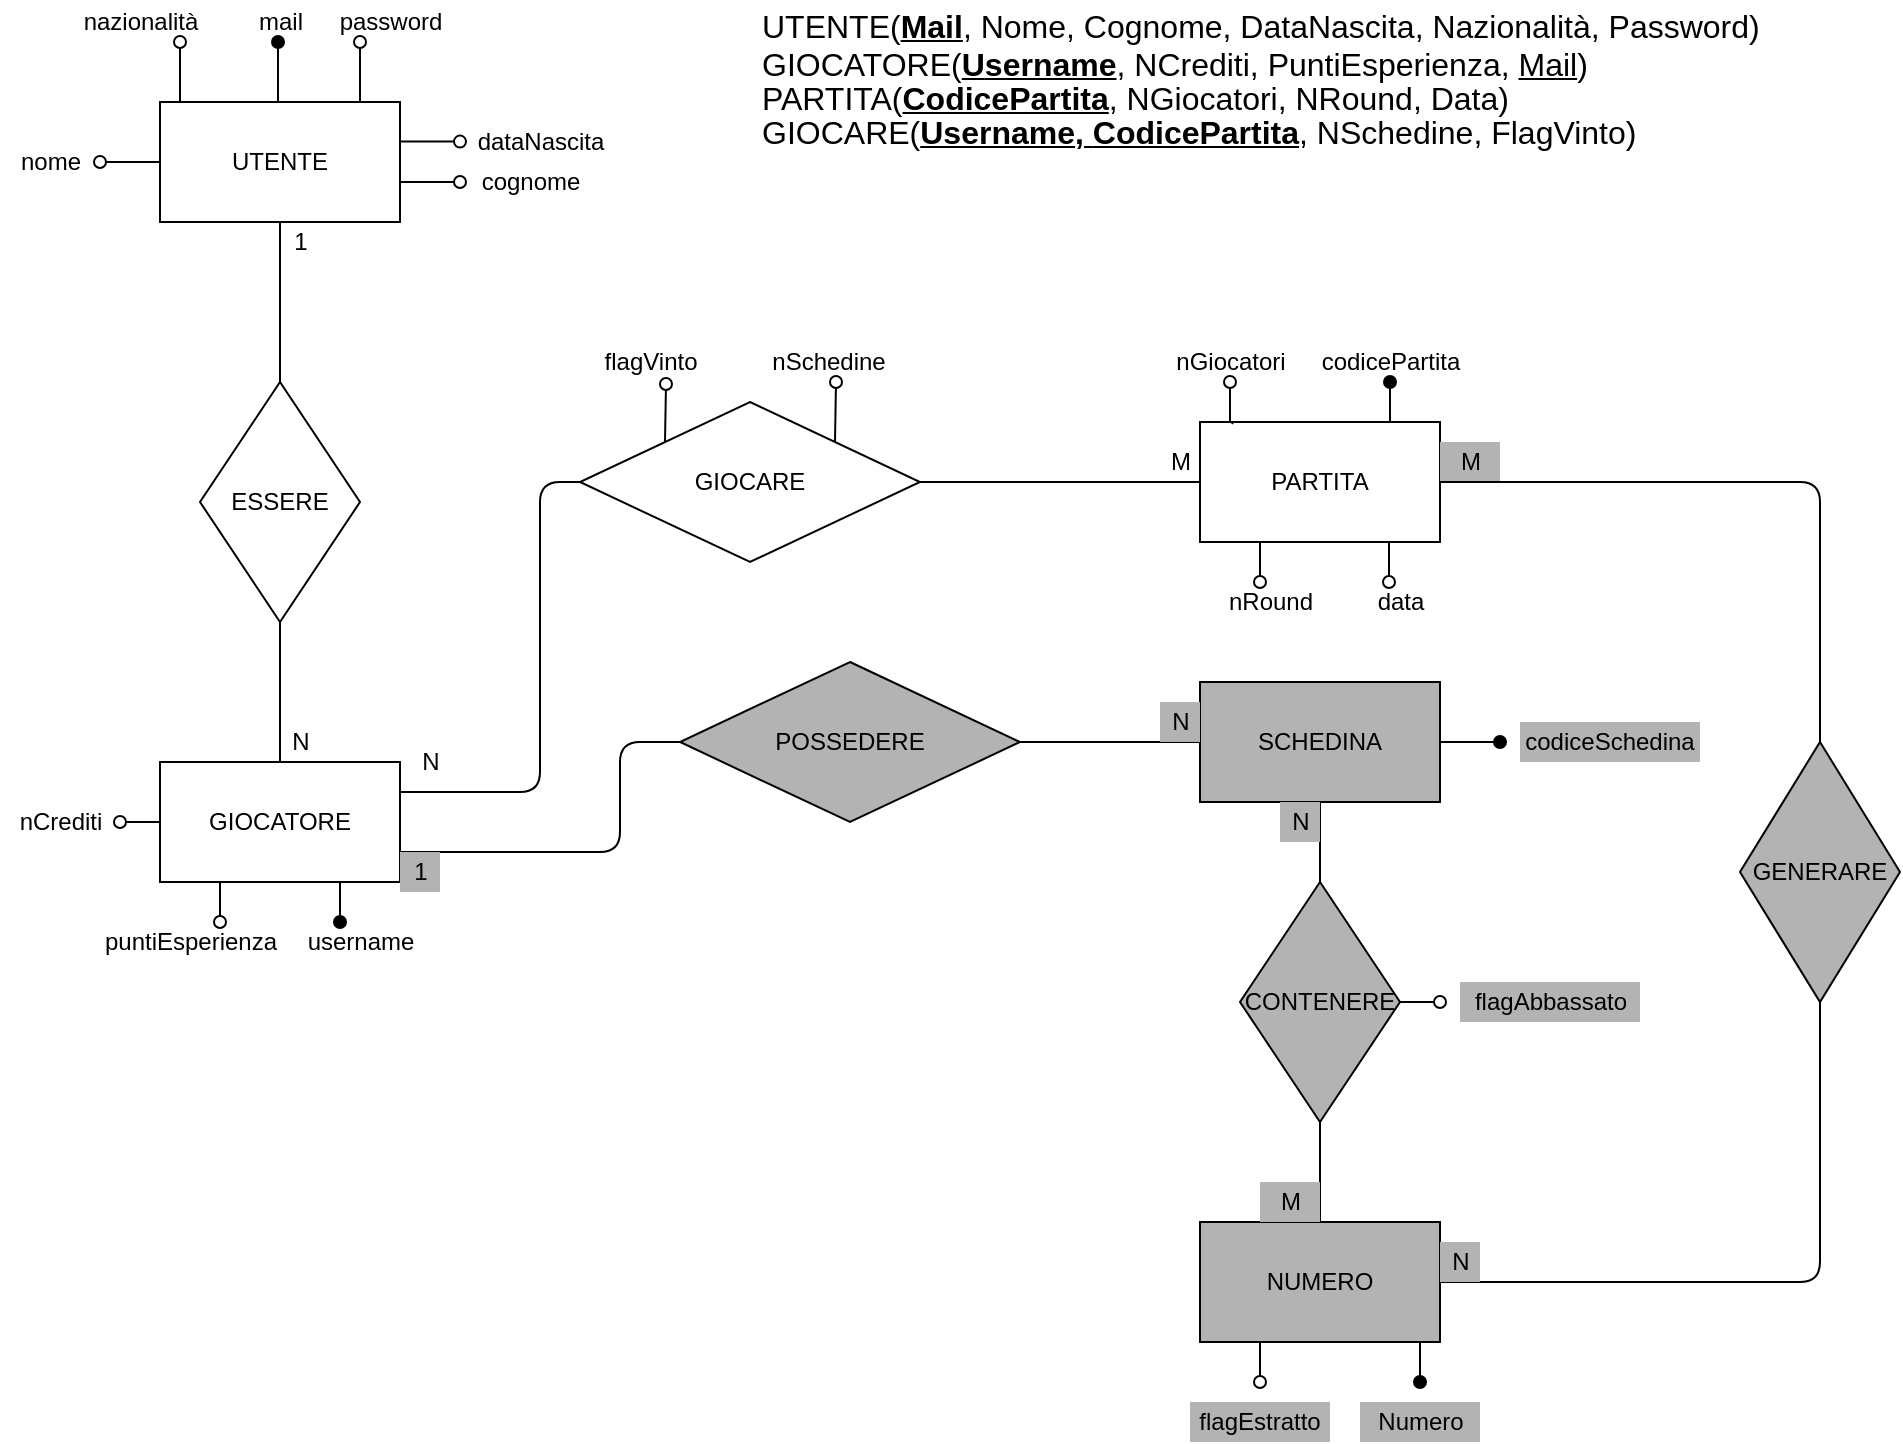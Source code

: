 <mxfile version="14.5.1" type="device"><diagram id="YhQTPaxm2v9blhF6kY-Z" name="Page-1"><mxGraphModel dx="868" dy="504" grid="1" gridSize="10" guides="1" tooltips="1" connect="1" arrows="1" fold="1" page="1" pageScale="1" pageWidth="827" pageHeight="1169" math="0" shadow="0"><root><mxCell id="0"/><mxCell id="1" parent="0"/><mxCell id="OMEKQB_H6W8WvMoo4OvK-1" value="UTENTE" style="rounded=0;whiteSpace=wrap;html=1;" parent="1" vertex="1"><mxGeometry x="80" y="100" width="120" height="60" as="geometry"/></mxCell><mxCell id="OMEKQB_H6W8WvMoo4OvK-3" value="" style="endArrow=oval;html=1;endFill=0;" parent="1" edge="1"><mxGeometry width="50" height="50" relative="1" as="geometry"><mxPoint x="90" y="100" as="sourcePoint"/><mxPoint x="90" y="70" as="targetPoint"/></mxGeometry></mxCell><mxCell id="OMEKQB_H6W8WvMoo4OvK-4" value="nome" style="text;html=1;align=center;verticalAlign=middle;resizable=0;points=[];autosize=1;" parent="1" vertex="1"><mxGeometry y="120" width="50" height="20" as="geometry"/></mxCell><mxCell id="OMEKQB_H6W8WvMoo4OvK-5" value="cognome" style="text;html=1;align=center;verticalAlign=middle;resizable=0;points=[];autosize=1;" parent="1" vertex="1"><mxGeometry x="235" y="130" width="60" height="20" as="geometry"/></mxCell><mxCell id="OMEKQB_H6W8WvMoo4OvK-6" value="mail" style="text;html=1;align=center;verticalAlign=middle;resizable=0;points=[];autosize=1;" parent="1" vertex="1"><mxGeometry x="120" y="50" width="40" height="20" as="geometry"/></mxCell><mxCell id="OMEKQB_H6W8WvMoo4OvK-7" value="password" style="text;html=1;align=center;verticalAlign=middle;resizable=0;points=[];autosize=1;" parent="1" vertex="1"><mxGeometry x="160" y="50" width="70" height="20" as="geometry"/></mxCell><mxCell id="OMEKQB_H6W8WvMoo4OvK-8" value="" style="endArrow=oval;html=1;endFill=0;exitX=1;exitY=0.33;exitDx=0;exitDy=0;exitPerimeter=0;" parent="1" source="OMEKQB_H6W8WvMoo4OvK-1" edge="1"><mxGeometry width="50" height="50" relative="1" as="geometry"><mxPoint x="210" y="119.8" as="sourcePoint"/><mxPoint x="230" y="119.8" as="targetPoint"/></mxGeometry></mxCell><mxCell id="OMEKQB_H6W8WvMoo4OvK-9" value="" style="endArrow=oval;html=1;endFill=1;" parent="1" edge="1"><mxGeometry width="50" height="50" relative="1" as="geometry"><mxPoint x="139" y="100" as="sourcePoint"/><mxPoint x="139" y="70" as="targetPoint"/></mxGeometry></mxCell><mxCell id="OMEKQB_H6W8WvMoo4OvK-10" value="" style="endArrow=oval;html=1;endFill=0;" parent="1" edge="1"><mxGeometry width="50" height="50" relative="1" as="geometry"><mxPoint x="180" y="100" as="sourcePoint"/><mxPoint x="180" y="70" as="targetPoint"/></mxGeometry></mxCell><mxCell id="OMEKQB_H6W8WvMoo4OvK-42" style="edgeStyle=orthogonalEdgeStyle;rounded=0;orthogonalLoop=1;jettySize=auto;html=1;startArrow=oval;startFill=0;endArrow=none;endFill=0;" parent="1" edge="1"><mxGeometry relative="1" as="geometry"><Array as="points"><mxPoint x="80" y="130"/></Array><mxPoint x="50" y="130" as="sourcePoint"/><mxPoint x="70" y="130" as="targetPoint"/></mxGeometry></mxCell><mxCell id="OMEKQB_H6W8WvMoo4OvK-11" value="dataNascita" style="text;html=1;align=center;verticalAlign=middle;resizable=0;points=[];autosize=1;" parent="1" vertex="1"><mxGeometry x="230" y="110" width="80" height="20" as="geometry"/></mxCell><mxCell id="OMEKQB_H6W8WvMoo4OvK-17" value="puntiEsperienza" style="text;html=1;align=center;verticalAlign=middle;resizable=0;points=[];autosize=1;" parent="1" vertex="1"><mxGeometry x="45" y="510" width="100" height="20" as="geometry"/></mxCell><mxCell id="OMEKQB_H6W8WvMoo4OvK-27" value="GIOCATORE" style="rounded=0;whiteSpace=wrap;html=1;" parent="1" vertex="1"><mxGeometry x="80" y="430" width="120" height="60" as="geometry"/></mxCell><mxCell id="OMEKQB_H6W8WvMoo4OvK-28" value="ESSERE" style="rhombus;whiteSpace=wrap;html=1;" parent="1" vertex="1"><mxGeometry x="100" y="240" width="80" height="120" as="geometry"/></mxCell><mxCell id="OMEKQB_H6W8WvMoo4OvK-32" value="" style="endArrow=none;html=1;entryX=0.5;entryY=1;entryDx=0;entryDy=0;exitX=0.5;exitY=0;exitDx=0;exitDy=0;" parent="1" source="OMEKQB_H6W8WvMoo4OvK-28" target="OMEKQB_H6W8WvMoo4OvK-1" edge="1"><mxGeometry width="50" height="50" relative="1" as="geometry"><mxPoint x="120" y="230" as="sourcePoint"/><mxPoint x="170" y="180" as="targetPoint"/></mxGeometry></mxCell><mxCell id="OMEKQB_H6W8WvMoo4OvK-33" value="" style="endArrow=none;html=1;entryX=0.5;entryY=1;entryDx=0;entryDy=0;exitX=0.5;exitY=0;exitDx=0;exitDy=0;" parent="1" source="OMEKQB_H6W8WvMoo4OvK-27" target="OMEKQB_H6W8WvMoo4OvK-28" edge="1"><mxGeometry width="50" height="50" relative="1" as="geometry"><mxPoint x="100" y="430" as="sourcePoint"/><mxPoint x="150" y="380" as="targetPoint"/></mxGeometry></mxCell><mxCell id="OMEKQB_H6W8WvMoo4OvK-37" value="PARTITA" style="rounded=0;whiteSpace=wrap;html=1;" parent="1" vertex="1"><mxGeometry x="600" y="260" width="120" height="60" as="geometry"/></mxCell><mxCell id="OMEKQB_H6W8WvMoo4OvK-40" style="edgeStyle=orthogonalEdgeStyle;rounded=0;orthogonalLoop=1;jettySize=auto;html=1;startArrow=oval;startFill=0;endArrow=none;endFill=0;" parent="1" source="OMEKQB_H6W8WvMoo4OvK-39" edge="1"><mxGeometry relative="1" as="geometry"><mxPoint x="616" y="261" as="targetPoint"/></mxGeometry></mxCell><mxCell id="OMEKQB_H6W8WvMoo4OvK-39" value="nGiocatori" style="text;html=1;align=center;verticalAlign=middle;resizable=0;points=[];autosize=1;" parent="1" vertex="1"><mxGeometry x="580" y="220" width="70" height="20" as="geometry"/></mxCell><mxCell id="OMEKQB_H6W8WvMoo4OvK-43" style="edgeStyle=orthogonalEdgeStyle;rounded=0;orthogonalLoop=1;jettySize=auto;html=1;startArrow=oval;startFill=1;endArrow=none;endFill=0;entryX=0.79;entryY=0.004;entryDx=0;entryDy=0;entryPerimeter=0;" parent="1" source="OMEKQB_H6W8WvMoo4OvK-41" target="OMEKQB_H6W8WvMoo4OvK-37" edge="1"><mxGeometry relative="1" as="geometry"><mxPoint x="700" y="262" as="targetPoint"/></mxGeometry></mxCell><mxCell id="OMEKQB_H6W8WvMoo4OvK-41" value="codicePartita" style="text;html=1;align=center;verticalAlign=middle;resizable=0;points=[];autosize=1;" parent="1" vertex="1"><mxGeometry x="650" y="220" width="90" height="20" as="geometry"/></mxCell><mxCell id="OMEKQB_H6W8WvMoo4OvK-44" value="GIOCARE" style="rhombus;whiteSpace=wrap;html=1;" parent="1" vertex="1"><mxGeometry x="290" y="250" width="170" height="80" as="geometry"/></mxCell><mxCell id="OMEKQB_H6W8WvMoo4OvK-46" value="" style="endArrow=none;html=1;entryX=0;entryY=0.5;entryDx=0;entryDy=0;exitX=1;exitY=0.5;exitDx=0;exitDy=0;" parent="1" source="OMEKQB_H6W8WvMoo4OvK-44" target="OMEKQB_H6W8WvMoo4OvK-37" edge="1"><mxGeometry width="50" height="50" relative="1" as="geometry"><mxPoint x="510" y="290" as="sourcePoint"/><mxPoint x="550" y="260" as="targetPoint"/><Array as="points"><mxPoint x="520" y="290"/></Array></mxGeometry></mxCell><mxCell id="OMEKQB_H6W8WvMoo4OvK-47" value="" style="endArrow=none;html=1;entryX=0;entryY=0.5;entryDx=0;entryDy=0;exitX=1;exitY=0.25;exitDx=0;exitDy=0;" parent="1" source="OMEKQB_H6W8WvMoo4OvK-27" target="OMEKQB_H6W8WvMoo4OvK-44" edge="1"><mxGeometry width="50" height="50" relative="1" as="geometry"><mxPoint x="250" y="480" as="sourcePoint"/><mxPoint x="300" y="430" as="targetPoint"/><Array as="points"><mxPoint x="270" y="445"/><mxPoint x="270" y="290"/></Array></mxGeometry></mxCell><mxCell id="OMEKQB_H6W8WvMoo4OvK-48" value="SCHEDINA" style="rounded=0;whiteSpace=wrap;html=1;fillColor=#B3B3B3;" parent="1" vertex="1"><mxGeometry x="600" y="390" width="120" height="60" as="geometry"/></mxCell><mxCell id="OMEKQB_H6W8WvMoo4OvK-49" value="POSSEDERE" style="rhombus;whiteSpace=wrap;html=1;fillColor=#B3B3B3;" parent="1" vertex="1"><mxGeometry x="340" y="380" width="170" height="80" as="geometry"/></mxCell><mxCell id="OMEKQB_H6W8WvMoo4OvK-50" value="" style="endArrow=none;html=1;entryX=0;entryY=0.5;entryDx=0;entryDy=0;exitX=1;exitY=0.5;exitDx=0;exitDy=0;" parent="1" source="OMEKQB_H6W8WvMoo4OvK-49" target="OMEKQB_H6W8WvMoo4OvK-48" edge="1"><mxGeometry width="50" height="50" relative="1" as="geometry"><mxPoint x="520" y="520" as="sourcePoint"/><mxPoint x="570" y="470" as="targetPoint"/></mxGeometry></mxCell><mxCell id="OMEKQB_H6W8WvMoo4OvK-51" value="" style="endArrow=none;html=1;entryX=0;entryY=0.5;entryDx=0;entryDy=0;exitX=1;exitY=0.75;exitDx=0;exitDy=0;" parent="1" source="OMEKQB_H6W8WvMoo4OvK-27" target="OMEKQB_H6W8WvMoo4OvK-49" edge="1"><mxGeometry width="50" height="50" relative="1" as="geometry"><mxPoint x="270" y="510" as="sourcePoint"/><mxPoint x="320" y="460" as="targetPoint"/><Array as="points"><mxPoint x="310" y="475"/><mxPoint x="310" y="420"/></Array></mxGeometry></mxCell><mxCell id="OMEKQB_H6W8WvMoo4OvK-52" value="codiceSchedina" style="text;html=1;strokeColor=none;fillColor=#B3B3B3;align=center;verticalAlign=middle;whiteSpace=wrap;rounded=0;" parent="1" vertex="1"><mxGeometry x="760" y="410" width="90" height="20" as="geometry"/></mxCell><mxCell id="OMEKQB_H6W8WvMoo4OvK-53" value="" style="endArrow=oval;html=1;endFill=1;exitX=1;exitY=0.5;exitDx=0;exitDy=0;" parent="1" source="OMEKQB_H6W8WvMoo4OvK-48" edge="1"><mxGeometry width="50" height="50" relative="1" as="geometry"><mxPoint x="720" y="450" as="sourcePoint"/><mxPoint x="750" y="420" as="targetPoint"/></mxGeometry></mxCell><mxCell id="OMEKQB_H6W8WvMoo4OvK-55" value="NUMERO" style="rounded=0;whiteSpace=wrap;html=1;fillColor=#B3B3B3;" parent="1" vertex="1"><mxGeometry x="600" y="660" width="120" height="60" as="geometry"/></mxCell><mxCell id="OMEKQB_H6W8WvMoo4OvK-56" value="CONTENERE" style="rhombus;whiteSpace=wrap;html=1;fillColor=#B3B3B3;" parent="1" vertex="1"><mxGeometry x="620" y="490" width="80" height="120" as="geometry"/></mxCell><mxCell id="OMEKQB_H6W8WvMoo4OvK-57" value="" style="endArrow=none;html=1;entryX=0.5;entryY=1;entryDx=0;entryDy=0;exitX=0.5;exitY=0;exitDx=0;exitDy=0;" parent="1" source="OMEKQB_H6W8WvMoo4OvK-56" target="OMEKQB_H6W8WvMoo4OvK-48" edge="1"><mxGeometry width="50" height="50" relative="1" as="geometry"><mxPoint x="540" y="550" as="sourcePoint"/><mxPoint x="590" y="500" as="targetPoint"/></mxGeometry></mxCell><mxCell id="OMEKQB_H6W8WvMoo4OvK-58" value="" style="endArrow=none;html=1;entryX=0.5;entryY=1;entryDx=0;entryDy=0;exitX=0.5;exitY=0;exitDx=0;exitDy=0;" parent="1" source="OMEKQB_H6W8WvMoo4OvK-55" target="OMEKQB_H6W8WvMoo4OvK-56" edge="1"><mxGeometry width="50" height="50" relative="1" as="geometry"><mxPoint x="580" y="670" as="sourcePoint"/><mxPoint x="630" y="620" as="targetPoint"/></mxGeometry></mxCell><mxCell id="OMEKQB_H6W8WvMoo4OvK-62" style="edgeStyle=orthogonalEdgeStyle;rounded=0;orthogonalLoop=1;jettySize=auto;html=1;entryX=1;entryY=0.5;entryDx=0;entryDy=0;startArrow=oval;startFill=0;endArrow=none;endFill=0;" parent="1" target="OMEKQB_H6W8WvMoo4OvK-56" edge="1"><mxGeometry relative="1" as="geometry"><Array as="points"><mxPoint x="720" y="550"/></Array><mxPoint x="720" y="550" as="sourcePoint"/></mxGeometry></mxCell><mxCell id="OMEKQB_H6W8WvMoo4OvK-61" value="flagAbbassato" style="text;html=1;align=center;verticalAlign=middle;resizable=0;points=[];autosize=1;fillColor=#B3B3B3;" parent="1" vertex="1"><mxGeometry x="730" y="540" width="90" height="20" as="geometry"/></mxCell><mxCell id="OMEKQB_H6W8WvMoo4OvK-63" value="N" style="text;html=1;align=center;verticalAlign=middle;resizable=0;points=[];autosize=1;fillColor=#B3B3B3;" parent="1" vertex="1"><mxGeometry x="640" y="450" width="20" height="20" as="geometry"/></mxCell><mxCell id="OMEKQB_H6W8WvMoo4OvK-64" value="M" style="text;html=1;align=center;verticalAlign=middle;resizable=0;points=[];autosize=1;fillColor=#B3B3B3;" parent="1" vertex="1"><mxGeometry x="630" y="640" width="30" height="20" as="geometry"/></mxCell><mxCell id="OMEKQB_H6W8WvMoo4OvK-84" value="" style="edgeStyle=orthogonalEdgeStyle;rounded=0;orthogonalLoop=1;jettySize=auto;html=1;startArrow=oval;startFill=0;endArrow=none;endFill=0;" parent="1" edge="1"><mxGeometry relative="1" as="geometry"><mxPoint x="294" y="690" as="targetPoint"/></mxGeometry></mxCell><mxCell id="OMEKQB_H6W8WvMoo4OvK-71" style="edgeStyle=orthogonalEdgeStyle;rounded=0;orthogonalLoop=1;jettySize=auto;html=1;startArrow=oval;startFill=0;endArrow=none;endFill=0;entryX=0.25;entryY=1;entryDx=0;entryDy=0;" parent="1" target="OMEKQB_H6W8WvMoo4OvK-55" edge="1"><mxGeometry relative="1" as="geometry"><mxPoint x="630" y="740" as="sourcePoint"/></mxGeometry></mxCell><mxCell id="OMEKQB_H6W8WvMoo4OvK-70" value="flagEstratto" style="text;html=1;strokeColor=none;fillColor=#B3B3B3;align=center;verticalAlign=middle;whiteSpace=wrap;rounded=0;" parent="1" vertex="1"><mxGeometry x="595" y="750" width="70" height="20" as="geometry"/></mxCell><mxCell id="OMEKQB_H6W8WvMoo4OvK-78" value="Numero" style="text;html=1;align=center;verticalAlign=middle;resizable=0;points=[];autosize=1;fillColor=#B3B3B3;" parent="1" vertex="1"><mxGeometry x="680" y="750" width="60" height="20" as="geometry"/></mxCell><mxCell id="OMEKQB_H6W8WvMoo4OvK-79" value="" style="endArrow=oval;html=1;endFill=1;exitX=0.25;exitY=1;exitDx=0;exitDy=0;entryX=0.5;entryY=0;entryDx=0;entryDy=0;" parent="1" edge="1"><mxGeometry width="50" height="50" relative="1" as="geometry"><mxPoint x="710" y="720" as="sourcePoint"/><mxPoint x="710" y="740" as="targetPoint"/></mxGeometry></mxCell><mxCell id="OMEKQB_H6W8WvMoo4OvK-91" value="GENERARE" style="rhombus;whiteSpace=wrap;html=1;fillColor=#B3B3B3;" parent="1" vertex="1"><mxGeometry x="870" y="420" width="80" height="130" as="geometry"/></mxCell><mxCell id="OMEKQB_H6W8WvMoo4OvK-93" value="" style="endArrow=none;html=1;entryX=0.5;entryY=1;entryDx=0;entryDy=0;exitX=1;exitY=0.5;exitDx=0;exitDy=0;" parent="1" source="OMEKQB_H6W8WvMoo4OvK-55" target="OMEKQB_H6W8WvMoo4OvK-91" edge="1"><mxGeometry width="50" height="50" relative="1" as="geometry"><mxPoint x="1040" y="710" as="sourcePoint"/><mxPoint x="830.0" y="310" as="targetPoint"/><Array as="points"><mxPoint x="910" y="690"/></Array></mxGeometry></mxCell><mxCell id="OMEKQB_H6W8WvMoo4OvK-95" value="N" style="text;html=1;align=center;verticalAlign=middle;resizable=0;points=[];autosize=1;fillColor=#B3B3B3;" parent="1" vertex="1"><mxGeometry x="720" y="670" width="20" height="20" as="geometry"/></mxCell><mxCell id="OMEKQB_H6W8WvMoo4OvK-97" value="M" style="text;html=1;align=center;verticalAlign=middle;resizable=0;points=[];autosize=1;fillColor=#B3B3B3;" parent="1" vertex="1"><mxGeometry x="720" y="270" width="30" height="20" as="geometry"/></mxCell><mxCell id="OMEKQB_H6W8WvMoo4OvK-98" value="nRound" style="text;html=1;align=center;verticalAlign=middle;resizable=0;points=[];autosize=1;" parent="1" vertex="1"><mxGeometry x="605" y="340" width="60" height="20" as="geometry"/></mxCell><mxCell id="OMEKQB_H6W8WvMoo4OvK-101" value="username" style="text;html=1;align=center;verticalAlign=middle;resizable=0;points=[];autosize=1;" parent="1" vertex="1"><mxGeometry x="145" y="510" width="70" height="20" as="geometry"/></mxCell><mxCell id="OMEKQB_H6W8WvMoo4OvK-103" value="nazionalità" style="text;html=1;align=center;verticalAlign=middle;resizable=0;points=[];autosize=1;" parent="1" vertex="1"><mxGeometry x="35" y="50" width="70" height="20" as="geometry"/></mxCell><mxCell id="OMEKQB_H6W8WvMoo4OvK-105" value="1" style="text;html=1;align=center;verticalAlign=middle;resizable=0;points=[];autosize=1;fillColor=#B3B3B3;" parent="1" vertex="1"><mxGeometry x="200" y="475" width="20" height="20" as="geometry"/></mxCell><mxCell id="OMEKQB_H6W8WvMoo4OvK-106" value="N" style="text;html=1;align=center;verticalAlign=middle;resizable=0;points=[];autosize=1;fillColor=#B3B3B3;" parent="1" vertex="1"><mxGeometry x="580" y="400" width="20" height="20" as="geometry"/></mxCell><mxCell id="OMEKQB_H6W8WvMoo4OvK-107" value="N" style="text;html=1;align=center;verticalAlign=middle;resizable=0;points=[];autosize=1;" parent="1" vertex="1"><mxGeometry x="205" y="420" width="20" height="20" as="geometry"/></mxCell><mxCell id="OMEKQB_H6W8WvMoo4OvK-108" value="M" style="text;html=1;align=center;verticalAlign=middle;resizable=0;points=[];autosize=1;" parent="1" vertex="1"><mxGeometry x="575" y="270" width="30" height="20" as="geometry"/></mxCell><mxCell id="OMEKQB_H6W8WvMoo4OvK-109" value="nSchedine" style="text;html=1;align=center;verticalAlign=middle;resizable=0;points=[];autosize=1;" parent="1" vertex="1"><mxGeometry x="379" y="220" width="70" height="20" as="geometry"/></mxCell><mxCell id="QB0B2jWpJBS39hhj6BKQ-2" value="" style="endArrow=oval;html=1;endFill=0;" parent="1" edge="1"><mxGeometry width="50" height="50" relative="1" as="geometry"><mxPoint x="200" y="140" as="sourcePoint"/><mxPoint x="230" y="140" as="targetPoint"/></mxGeometry></mxCell><mxCell id="QB0B2jWpJBS39hhj6BKQ-5" value="1" style="text;html=1;align=center;verticalAlign=middle;resizable=0;points=[];autosize=1;" parent="1" vertex="1"><mxGeometry x="140" y="160" width="20" height="20" as="geometry"/></mxCell><mxCell id="QB0B2jWpJBS39hhj6BKQ-6" value="N" style="text;html=1;align=center;verticalAlign=middle;resizable=0;points=[];autosize=1;" parent="1" vertex="1"><mxGeometry x="140" y="410" width="20" height="20" as="geometry"/></mxCell><mxCell id="QB0B2jWpJBS39hhj6BKQ-10" value="nCrediti" style="text;html=1;align=center;verticalAlign=middle;resizable=0;points=[];autosize=1;" parent="1" vertex="1"><mxGeometry y="450" width="60" height="20" as="geometry"/></mxCell><mxCell id="QB0B2jWpJBS39hhj6BKQ-12" style="edgeStyle=orthogonalEdgeStyle;rounded=0;orthogonalLoop=1;jettySize=auto;html=1;startArrow=oval;startFill=1;endArrow=none;endFill=0;entryX=0.75;entryY=1;entryDx=0;entryDy=0;" parent="1" target="OMEKQB_H6W8WvMoo4OvK-27" edge="1"><mxGeometry relative="1" as="geometry"><mxPoint x="170" y="510" as="sourcePoint"/><mxPoint x="110" y="430" as="targetPoint"/></mxGeometry></mxCell><mxCell id="QB0B2jWpJBS39hhj6BKQ-13" style="edgeStyle=orthogonalEdgeStyle;rounded=0;orthogonalLoop=1;jettySize=auto;html=1;startArrow=oval;startFill=0;endArrow=none;endFill=0;entryX=0.25;entryY=1;entryDx=0;entryDy=0;" parent="1" target="OMEKQB_H6W8WvMoo4OvK-37" edge="1"><mxGeometry relative="1" as="geometry"><mxPoint x="721" y="371" as="targetPoint"/><mxPoint x="630" y="340" as="sourcePoint"/></mxGeometry></mxCell><mxCell id="QB0B2jWpJBS39hhj6BKQ-15" value="" style="endArrow=none;html=1;exitX=1;exitY=0.5;exitDx=0;exitDy=0;entryX=0.5;entryY=0;entryDx=0;entryDy=0;" parent="1" source="OMEKQB_H6W8WvMoo4OvK-37" target="OMEKQB_H6W8WvMoo4OvK-91" edge="1"><mxGeometry width="50" height="50" relative="1" as="geometry"><mxPoint x="820" y="500" as="sourcePoint"/><mxPoint x="870" y="450" as="targetPoint"/><Array as="points"><mxPoint x="910" y="290"/></Array></mxGeometry></mxCell><mxCell id="yuaxNLlWsj_H6J84ENea-1" value="" style="endArrow=oval;html=1;endFill=0;exitX=0.25;exitY=1;exitDx=0;exitDy=0;" parent="1" source="OMEKQB_H6W8WvMoo4OvK-27" edge="1"><mxGeometry width="50" height="50" relative="1" as="geometry"><mxPoint x="100" y="530" as="sourcePoint"/><mxPoint x="110" y="510" as="targetPoint"/></mxGeometry></mxCell><mxCell id="yuaxNLlWsj_H6J84ENea-2" value="" style="endArrow=none;html=1;startArrow=oval;startFill=0;entryX=1;entryY=0;entryDx=0;entryDy=0;" parent="1" target="OMEKQB_H6W8WvMoo4OvK-44" edge="1"><mxGeometry width="50" height="50" relative="1" as="geometry"><mxPoint x="418" y="240" as="sourcePoint"/><mxPoint x="418" y="240" as="targetPoint"/></mxGeometry></mxCell><mxCell id="yuaxNLlWsj_H6J84ENea-3" value="" style="endArrow=none;html=1;startArrow=oval;startFill=0;entryX=0;entryY=0.5;entryDx=0;entryDy=0;exitX=1;exitY=0.5;exitDx=0;exitDy=0;exitPerimeter=0;" parent="1" source="QB0B2jWpJBS39hhj6BKQ-10" target="OMEKQB_H6W8WvMoo4OvK-27" edge="1"><mxGeometry width="50" height="50" relative="1" as="geometry"><mxPoint x="130" y="460" as="sourcePoint"/><mxPoint x="180" y="410" as="targetPoint"/></mxGeometry></mxCell><mxCell id="yuaxNLlWsj_H6J84ENea-11" value="&lt;p style=&quot;margin-bottom: 0cm ; line-height: 1px ; background: transparent&quot;&gt;&lt;font size=&quot;3&quot;&gt;UTENTE(&lt;/font&gt;&lt;u style=&quot;font-size: medium&quot;&gt;&lt;b&gt;Mail&lt;/b&gt;&lt;/u&gt;&lt;font size=&quot;3&quot;&gt;, Nome, Cognome, DataNascita, Nazionalità, Password&lt;/font&gt;&lt;font size=&quot;3&quot;&gt;)&lt;/font&gt;&lt;/p&gt;&lt;p style=&quot;margin-bottom: 0cm ; line-height: 1px ; background: transparent ; font-size: medium&quot;&gt;GIOCATORE(&lt;u&gt;&lt;b&gt;U&lt;/b&gt;&lt;/u&gt;&lt;u&gt;&lt;b&gt;sername&lt;/b&gt;&lt;/u&gt;, NCrediti, PuntiEsperienza, &lt;u&gt;Mail&lt;/u&gt;)&lt;/p&gt;&lt;p style=&quot;margin-bottom: 0cm ; line-height: 1px ; background: transparent ; font-size: medium&quot;&gt;PARTITA(&lt;u&gt;&lt;b&gt;CodicePartita&lt;/b&gt;&lt;/u&gt;, NGiocatori, NRound, Data)&lt;/p&gt;&lt;p style=&quot;margin-bottom: 0cm ; line-height: 1px ; background: transparent ; font-size: medium&quot;&gt;GIOCARE(&lt;u&gt;&lt;b&gt;Username&lt;/b&gt;&lt;/u&gt;&lt;u&gt;&lt;b&gt;, &lt;/b&gt;&lt;/u&gt;&lt;u&gt;&lt;b&gt;CodicePartita&lt;/b&gt;&lt;/u&gt;, NSchedine, FlagVinto)&lt;/p&gt;" style="text;html=1;align=left;verticalAlign=middle;resizable=0;points=[];autosize=1;" parent="1" vertex="1"><mxGeometry x="379" y="50" width="510" height="70" as="geometry"/></mxCell><mxCell id="-TnzpkklFbZ9NE8llNJC-1" value="flagVinto" style="text;html=1;align=center;verticalAlign=middle;resizable=0;points=[];autosize=1;" parent="1" vertex="1"><mxGeometry x="295" y="220" width="60" height="20" as="geometry"/></mxCell><mxCell id="-TnzpkklFbZ9NE8llNJC-2" value="" style="endArrow=none;html=1;startArrow=oval;startFill=0;entryX=0;entryY=0;entryDx=0;entryDy=0;" parent="1" target="OMEKQB_H6W8WvMoo4OvK-44" edge="1"><mxGeometry width="50" height="50" relative="1" as="geometry"><mxPoint x="333" y="241" as="sourcePoint"/><mxPoint x="330" y="270" as="targetPoint"/></mxGeometry></mxCell><mxCell id="-TnzpkklFbZ9NE8llNJC-3" value="data" style="text;html=1;align=center;verticalAlign=middle;resizable=0;points=[];autosize=1;" parent="1" vertex="1"><mxGeometry x="680" y="340" width="40" height="20" as="geometry"/></mxCell><mxCell id="-TnzpkklFbZ9NE8llNJC-4" style="edgeStyle=orthogonalEdgeStyle;rounded=0;orthogonalLoop=1;jettySize=auto;html=1;startArrow=oval;startFill=0;endArrow=none;endFill=0;entryX=0.25;entryY=1;entryDx=0;entryDy=0;" parent="1" edge="1"><mxGeometry relative="1" as="geometry"><mxPoint x="694.5" y="320" as="targetPoint"/><mxPoint x="694.5" y="340" as="sourcePoint"/></mxGeometry></mxCell></root></mxGraphModel></diagram></mxfile>